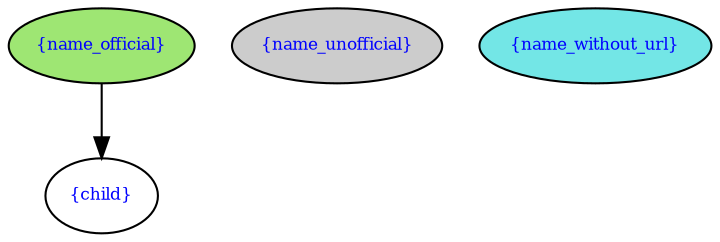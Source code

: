 digraph CI {
  node [fontcolor=blue, fontsize=8];
  // official ci start
  "{name_official}"[URL="{url}", style=filled, fillcolor="0.27 0.5 0.9"];
  // official ci end

  // unofficial ci start
  "{name_unofficial}"[URL="{url}", style=filled, fillcolor="1 0 0.8"];
  // unofficial ci end

  // without_url start
  "{name_without_url}"[style=filled, fillcolor="0.5 0.5 0.9"];
  // without_url end

  // child start
  "{name_official}"->"{child}";
  // child end
}